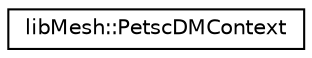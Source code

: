 digraph "类继承关系图"
{
 // INTERACTIVE_SVG=YES
  edge [fontname="Helvetica",fontsize="10",labelfontname="Helvetica",labelfontsize="10"];
  node [fontname="Helvetica",fontsize="10",shape=record];
  rankdir="LR";
  Node1 [label="libMesh::PetscDMContext",height=0.2,width=0.4,color="black", fillcolor="white", style="filled",URL="$structlibMesh_1_1PetscDMContext.html",tooltip="Struct to house data regarding where in the mesh hierarchy we are located. "];
}

